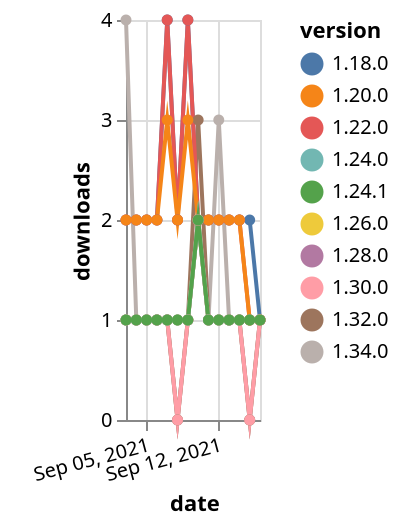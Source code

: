 {"$schema": "https://vega.github.io/schema/vega-lite/v5.json", "description": "A simple bar chart with embedded data.", "data": {"values": [{"date": "2021-09-03", "total": 127, "delta": 4, "version": "1.34.0"}, {"date": "2021-09-04", "total": 128, "delta": 1, "version": "1.34.0"}, {"date": "2021-09-05", "total": 129, "delta": 1, "version": "1.34.0"}, {"date": "2021-09-06", "total": 130, "delta": 1, "version": "1.34.0"}, {"date": "2021-09-07", "total": 131, "delta": 1, "version": "1.34.0"}, {"date": "2021-09-08", "total": 131, "delta": 0, "version": "1.34.0"}, {"date": "2021-09-09", "total": 132, "delta": 1, "version": "1.34.0"}, {"date": "2021-09-10", "total": 134, "delta": 2, "version": "1.34.0"}, {"date": "2021-09-11", "total": 135, "delta": 1, "version": "1.34.0"}, {"date": "2021-09-12", "total": 138, "delta": 3, "version": "1.34.0"}, {"date": "2021-09-13", "total": 139, "delta": 1, "version": "1.34.0"}, {"date": "2021-09-14", "total": 140, "delta": 1, "version": "1.34.0"}, {"date": "2021-09-15", "total": 140, "delta": 0, "version": "1.34.0"}, {"date": "2021-09-16", "total": 141, "delta": 1, "version": "1.34.0"}, {"date": "2021-09-03", "total": 3094, "delta": 2, "version": "1.18.0"}, {"date": "2021-09-04", "total": 3096, "delta": 2, "version": "1.18.0"}, {"date": "2021-09-05", "total": 3098, "delta": 2, "version": "1.18.0"}, {"date": "2021-09-06", "total": 3100, "delta": 2, "version": "1.18.0"}, {"date": "2021-09-07", "total": 3104, "delta": 4, "version": "1.18.0"}, {"date": "2021-09-08", "total": 3106, "delta": 2, "version": "1.18.0"}, {"date": "2021-09-09", "total": 3110, "delta": 4, "version": "1.18.0"}, {"date": "2021-09-10", "total": 3112, "delta": 2, "version": "1.18.0"}, {"date": "2021-09-11", "total": 3114, "delta": 2, "version": "1.18.0"}, {"date": "2021-09-12", "total": 3116, "delta": 2, "version": "1.18.0"}, {"date": "2021-09-13", "total": 3118, "delta": 2, "version": "1.18.0"}, {"date": "2021-09-14", "total": 3120, "delta": 2, "version": "1.18.0"}, {"date": "2021-09-15", "total": 3122, "delta": 2, "version": "1.18.0"}, {"date": "2021-09-16", "total": 3123, "delta": 1, "version": "1.18.0"}, {"date": "2021-09-03", "total": 192, "delta": 1, "version": "1.32.0"}, {"date": "2021-09-04", "total": 193, "delta": 1, "version": "1.32.0"}, {"date": "2021-09-05", "total": 194, "delta": 1, "version": "1.32.0"}, {"date": "2021-09-06", "total": 195, "delta": 1, "version": "1.32.0"}, {"date": "2021-09-07", "total": 196, "delta": 1, "version": "1.32.0"}, {"date": "2021-09-08", "total": 196, "delta": 0, "version": "1.32.0"}, {"date": "2021-09-09", "total": 197, "delta": 1, "version": "1.32.0"}, {"date": "2021-09-10", "total": 200, "delta": 3, "version": "1.32.0"}, {"date": "2021-09-11", "total": 201, "delta": 1, "version": "1.32.0"}, {"date": "2021-09-12", "total": 202, "delta": 1, "version": "1.32.0"}, {"date": "2021-09-13", "total": 203, "delta": 1, "version": "1.32.0"}, {"date": "2021-09-14", "total": 204, "delta": 1, "version": "1.32.0"}, {"date": "2021-09-15", "total": 204, "delta": 0, "version": "1.32.0"}, {"date": "2021-09-16", "total": 205, "delta": 1, "version": "1.32.0"}, {"date": "2021-09-03", "total": 2450, "delta": 2, "version": "1.22.0"}, {"date": "2021-09-04", "total": 2452, "delta": 2, "version": "1.22.0"}, {"date": "2021-09-05", "total": 2454, "delta": 2, "version": "1.22.0"}, {"date": "2021-09-06", "total": 2456, "delta": 2, "version": "1.22.0"}, {"date": "2021-09-07", "total": 2460, "delta": 4, "version": "1.22.0"}, {"date": "2021-09-08", "total": 2462, "delta": 2, "version": "1.22.0"}, {"date": "2021-09-09", "total": 2466, "delta": 4, "version": "1.22.0"}, {"date": "2021-09-10", "total": 2468, "delta": 2, "version": "1.22.0"}, {"date": "2021-09-11", "total": 2470, "delta": 2, "version": "1.22.0"}, {"date": "2021-09-12", "total": 2472, "delta": 2, "version": "1.22.0"}, {"date": "2021-09-13", "total": 2474, "delta": 2, "version": "1.22.0"}, {"date": "2021-09-14", "total": 2476, "delta": 2, "version": "1.22.0"}, {"date": "2021-09-15", "total": 2477, "delta": 1, "version": "1.22.0"}, {"date": "2021-09-16", "total": 2478, "delta": 1, "version": "1.22.0"}, {"date": "2021-09-03", "total": 184, "delta": 1, "version": "1.28.0"}, {"date": "2021-09-04", "total": 185, "delta": 1, "version": "1.28.0"}, {"date": "2021-09-05", "total": 186, "delta": 1, "version": "1.28.0"}, {"date": "2021-09-06", "total": 187, "delta": 1, "version": "1.28.0"}, {"date": "2021-09-07", "total": 188, "delta": 1, "version": "1.28.0"}, {"date": "2021-09-08", "total": 189, "delta": 1, "version": "1.28.0"}, {"date": "2021-09-09", "total": 190, "delta": 1, "version": "1.28.0"}, {"date": "2021-09-10", "total": 192, "delta": 2, "version": "1.28.0"}, {"date": "2021-09-11", "total": 193, "delta": 1, "version": "1.28.0"}, {"date": "2021-09-12", "total": 194, "delta": 1, "version": "1.28.0"}, {"date": "2021-09-13", "total": 195, "delta": 1, "version": "1.28.0"}, {"date": "2021-09-14", "total": 196, "delta": 1, "version": "1.28.0"}, {"date": "2021-09-15", "total": 197, "delta": 1, "version": "1.28.0"}, {"date": "2021-09-16", "total": 198, "delta": 1, "version": "1.28.0"}, {"date": "2021-09-03", "total": 194, "delta": 1, "version": "1.26.0"}, {"date": "2021-09-04", "total": 195, "delta": 1, "version": "1.26.0"}, {"date": "2021-09-05", "total": 196, "delta": 1, "version": "1.26.0"}, {"date": "2021-09-06", "total": 197, "delta": 1, "version": "1.26.0"}, {"date": "2021-09-07", "total": 198, "delta": 1, "version": "1.26.0"}, {"date": "2021-09-08", "total": 199, "delta": 1, "version": "1.26.0"}, {"date": "2021-09-09", "total": 200, "delta": 1, "version": "1.26.0"}, {"date": "2021-09-10", "total": 202, "delta": 2, "version": "1.26.0"}, {"date": "2021-09-11", "total": 203, "delta": 1, "version": "1.26.0"}, {"date": "2021-09-12", "total": 204, "delta": 1, "version": "1.26.0"}, {"date": "2021-09-13", "total": 205, "delta": 1, "version": "1.26.0"}, {"date": "2021-09-14", "total": 206, "delta": 1, "version": "1.26.0"}, {"date": "2021-09-15", "total": 207, "delta": 1, "version": "1.26.0"}, {"date": "2021-09-16", "total": 208, "delta": 1, "version": "1.26.0"}, {"date": "2021-09-03", "total": 2549, "delta": 2, "version": "1.20.0"}, {"date": "2021-09-04", "total": 2551, "delta": 2, "version": "1.20.0"}, {"date": "2021-09-05", "total": 2553, "delta": 2, "version": "1.20.0"}, {"date": "2021-09-06", "total": 2555, "delta": 2, "version": "1.20.0"}, {"date": "2021-09-07", "total": 2558, "delta": 3, "version": "1.20.0"}, {"date": "2021-09-08", "total": 2560, "delta": 2, "version": "1.20.0"}, {"date": "2021-09-09", "total": 2563, "delta": 3, "version": "1.20.0"}, {"date": "2021-09-10", "total": 2565, "delta": 2, "version": "1.20.0"}, {"date": "2021-09-11", "total": 2567, "delta": 2, "version": "1.20.0"}, {"date": "2021-09-12", "total": 2569, "delta": 2, "version": "1.20.0"}, {"date": "2021-09-13", "total": 2571, "delta": 2, "version": "1.20.0"}, {"date": "2021-09-14", "total": 2573, "delta": 2, "version": "1.20.0"}, {"date": "2021-09-15", "total": 2574, "delta": 1, "version": "1.20.0"}, {"date": "2021-09-16", "total": 2575, "delta": 1, "version": "1.20.0"}, {"date": "2021-09-03", "total": 159, "delta": 1, "version": "1.30.0"}, {"date": "2021-09-04", "total": 160, "delta": 1, "version": "1.30.0"}, {"date": "2021-09-05", "total": 161, "delta": 1, "version": "1.30.0"}, {"date": "2021-09-06", "total": 162, "delta": 1, "version": "1.30.0"}, {"date": "2021-09-07", "total": 163, "delta": 1, "version": "1.30.0"}, {"date": "2021-09-08", "total": 163, "delta": 0, "version": "1.30.0"}, {"date": "2021-09-09", "total": 164, "delta": 1, "version": "1.30.0"}, {"date": "2021-09-10", "total": 166, "delta": 2, "version": "1.30.0"}, {"date": "2021-09-11", "total": 167, "delta": 1, "version": "1.30.0"}, {"date": "2021-09-12", "total": 168, "delta": 1, "version": "1.30.0"}, {"date": "2021-09-13", "total": 169, "delta": 1, "version": "1.30.0"}, {"date": "2021-09-14", "total": 170, "delta": 1, "version": "1.30.0"}, {"date": "2021-09-15", "total": 170, "delta": 0, "version": "1.30.0"}, {"date": "2021-09-16", "total": 171, "delta": 1, "version": "1.30.0"}, {"date": "2021-09-03", "total": 239, "delta": 1, "version": "1.24.0"}, {"date": "2021-09-04", "total": 240, "delta": 1, "version": "1.24.0"}, {"date": "2021-09-05", "total": 241, "delta": 1, "version": "1.24.0"}, {"date": "2021-09-06", "total": 242, "delta": 1, "version": "1.24.0"}, {"date": "2021-09-07", "total": 243, "delta": 1, "version": "1.24.0"}, {"date": "2021-09-08", "total": 244, "delta": 1, "version": "1.24.0"}, {"date": "2021-09-09", "total": 245, "delta": 1, "version": "1.24.0"}, {"date": "2021-09-10", "total": 247, "delta": 2, "version": "1.24.0"}, {"date": "2021-09-11", "total": 248, "delta": 1, "version": "1.24.0"}, {"date": "2021-09-12", "total": 249, "delta": 1, "version": "1.24.0"}, {"date": "2021-09-13", "total": 250, "delta": 1, "version": "1.24.0"}, {"date": "2021-09-14", "total": 251, "delta": 1, "version": "1.24.0"}, {"date": "2021-09-15", "total": 252, "delta": 1, "version": "1.24.0"}, {"date": "2021-09-16", "total": 253, "delta": 1, "version": "1.24.0"}, {"date": "2021-09-03", "total": 237, "delta": 1, "version": "1.24.1"}, {"date": "2021-09-04", "total": 238, "delta": 1, "version": "1.24.1"}, {"date": "2021-09-05", "total": 239, "delta": 1, "version": "1.24.1"}, {"date": "2021-09-06", "total": 240, "delta": 1, "version": "1.24.1"}, {"date": "2021-09-07", "total": 241, "delta": 1, "version": "1.24.1"}, {"date": "2021-09-08", "total": 242, "delta": 1, "version": "1.24.1"}, {"date": "2021-09-09", "total": 243, "delta": 1, "version": "1.24.1"}, {"date": "2021-09-10", "total": 245, "delta": 2, "version": "1.24.1"}, {"date": "2021-09-11", "total": 246, "delta": 1, "version": "1.24.1"}, {"date": "2021-09-12", "total": 247, "delta": 1, "version": "1.24.1"}, {"date": "2021-09-13", "total": 248, "delta": 1, "version": "1.24.1"}, {"date": "2021-09-14", "total": 249, "delta": 1, "version": "1.24.1"}, {"date": "2021-09-15", "total": 250, "delta": 1, "version": "1.24.1"}, {"date": "2021-09-16", "total": 251, "delta": 1, "version": "1.24.1"}]}, "width": "container", "mark": {"type": "line", "point": {"filled": true}}, "encoding": {"x": {"field": "date", "type": "temporal", "timeUnit": "yearmonthdate", "title": "date", "axis": {"labelAngle": -15}}, "y": {"field": "delta", "type": "quantitative", "title": "downloads"}, "color": {"field": "version", "type": "nominal"}, "tooltip": {"field": "delta"}}}
